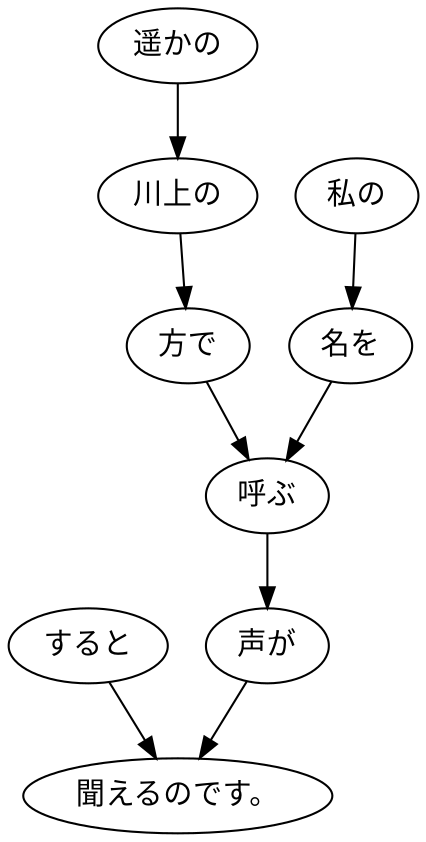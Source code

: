digraph graph1124 {
	node0 [label="すると"];
	node1 [label="遥かの"];
	node2 [label="川上の"];
	node3 [label="方で"];
	node4 [label="私の"];
	node5 [label="名を"];
	node6 [label="呼ぶ"];
	node7 [label="声が"];
	node8 [label="聞えるのです。"];
	node0 -> node8;
	node1 -> node2;
	node2 -> node3;
	node3 -> node6;
	node4 -> node5;
	node5 -> node6;
	node6 -> node7;
	node7 -> node8;
}
